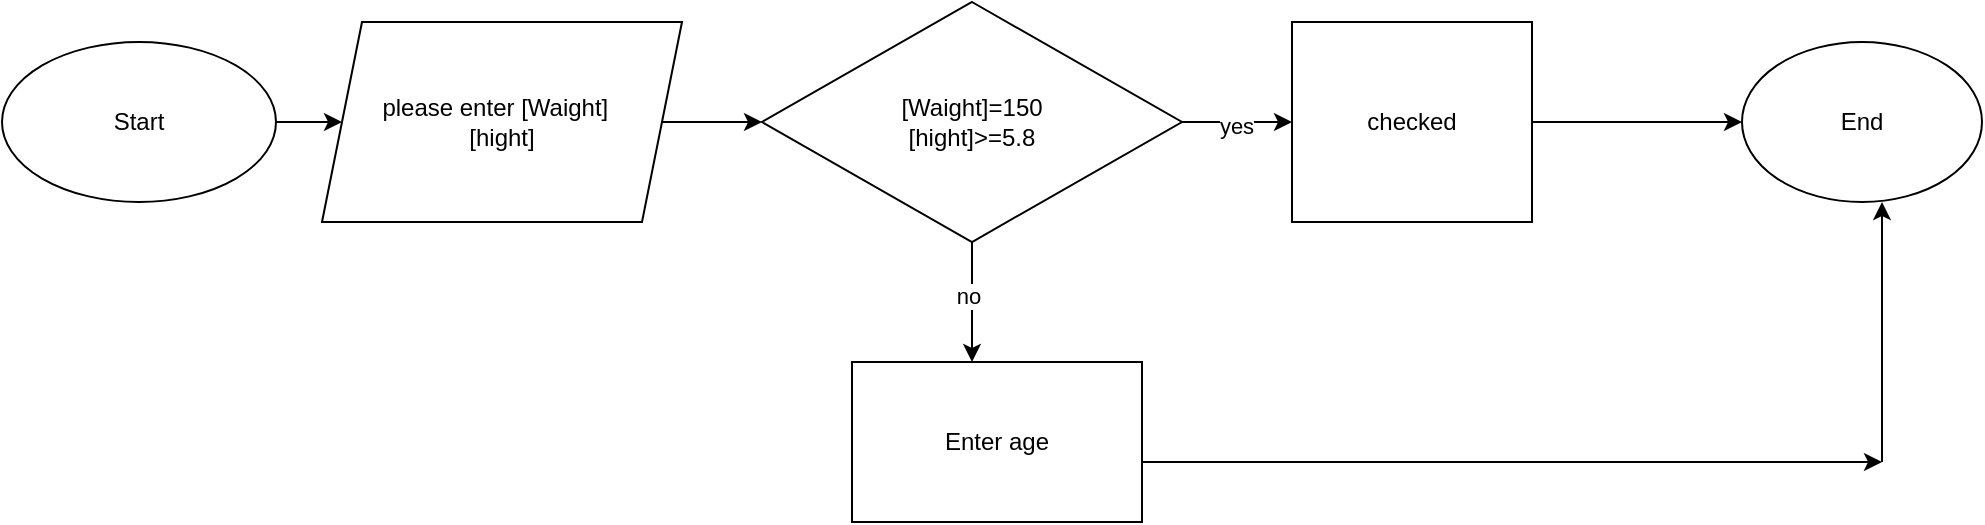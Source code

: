 <mxfile version="21.6.1" type="github">
  <diagram name="Page-1" id="KwJM2KQOn6n0R-xoqFV5">
    <mxGraphModel dx="1379" dy="788" grid="1" gridSize="10" guides="1" tooltips="1" connect="1" arrows="1" fold="1" page="1" pageScale="1" pageWidth="1100" pageHeight="850" math="0" shadow="0">
      <root>
        <mxCell id="0" />
        <mxCell id="1" parent="0" />
        <mxCell id="5baZk83p8Ui7-tpTMHxY-1" value="Start" style="ellipse;whiteSpace=wrap;html=1;" vertex="1" parent="1">
          <mxGeometry x="10" y="60" width="137" height="80" as="geometry" />
        </mxCell>
        <mxCell id="5baZk83p8Ui7-tpTMHxY-7" value="" style="endArrow=classic;html=1;rounded=0;exitX=1;exitY=0.5;exitDx=0;exitDy=0;" edge="1" parent="1" source="5baZk83p8Ui7-tpTMHxY-1" target="5baZk83p8Ui7-tpTMHxY-8">
          <mxGeometry width="50" height="50" relative="1" as="geometry">
            <mxPoint x="160" y="105" as="sourcePoint" />
            <mxPoint x="230" y="80" as="targetPoint" />
          </mxGeometry>
        </mxCell>
        <mxCell id="5baZk83p8Ui7-tpTMHxY-10" value="" style="edgeStyle=orthogonalEdgeStyle;rounded=0;orthogonalLoop=1;jettySize=auto;html=1;" edge="1" parent="1" source="5baZk83p8Ui7-tpTMHxY-8" target="5baZk83p8Ui7-tpTMHxY-9">
          <mxGeometry relative="1" as="geometry" />
        </mxCell>
        <mxCell id="5baZk83p8Ui7-tpTMHxY-8" value="please enter [Waight]&amp;nbsp;&amp;nbsp;&lt;br&gt;[hight]" style="shape=parallelogram;perimeter=parallelogramPerimeter;whiteSpace=wrap;html=1;fixedSize=1;" vertex="1" parent="1">
          <mxGeometry x="170" y="50" width="180" height="100" as="geometry" />
        </mxCell>
        <mxCell id="5baZk83p8Ui7-tpTMHxY-12" value="" style="edgeStyle=orthogonalEdgeStyle;rounded=0;orthogonalLoop=1;jettySize=auto;html=1;" edge="1" parent="1" source="5baZk83p8Ui7-tpTMHxY-9" target="5baZk83p8Ui7-tpTMHxY-11">
          <mxGeometry relative="1" as="geometry" />
        </mxCell>
        <mxCell id="5baZk83p8Ui7-tpTMHxY-28" value="yes" style="edgeLabel;html=1;align=center;verticalAlign=middle;resizable=0;points=[];" vertex="1" connectable="0" parent="5baZk83p8Ui7-tpTMHxY-12">
          <mxGeometry x="-0.018" y="-2" relative="1" as="geometry">
            <mxPoint as="offset" />
          </mxGeometry>
        </mxCell>
        <mxCell id="5baZk83p8Ui7-tpTMHxY-22" value="" style="edgeStyle=orthogonalEdgeStyle;rounded=0;orthogonalLoop=1;jettySize=auto;html=1;" edge="1" parent="1" source="5baZk83p8Ui7-tpTMHxY-9">
          <mxGeometry relative="1" as="geometry">
            <mxPoint x="495" y="220" as="targetPoint" />
          </mxGeometry>
        </mxCell>
        <mxCell id="5baZk83p8Ui7-tpTMHxY-29" value="no" style="edgeLabel;html=1;align=center;verticalAlign=middle;resizable=0;points=[];" vertex="1" connectable="0" parent="5baZk83p8Ui7-tpTMHxY-22">
          <mxGeometry x="-0.107" y="-2" relative="1" as="geometry">
            <mxPoint as="offset" />
          </mxGeometry>
        </mxCell>
        <mxCell id="5baZk83p8Ui7-tpTMHxY-9" value="[Waight]=150&lt;br&gt;[hight]&amp;gt;=5.8" style="rhombus;whiteSpace=wrap;html=1;" vertex="1" parent="1">
          <mxGeometry x="390" y="40" width="210" height="120" as="geometry" />
        </mxCell>
        <mxCell id="5baZk83p8Ui7-tpTMHxY-25" value="" style="edgeStyle=orthogonalEdgeStyle;rounded=0;orthogonalLoop=1;jettySize=auto;html=1;" edge="1" parent="1" source="5baZk83p8Ui7-tpTMHxY-11" target="5baZk83p8Ui7-tpTMHxY-24">
          <mxGeometry relative="1" as="geometry" />
        </mxCell>
        <mxCell id="5baZk83p8Ui7-tpTMHxY-11" value="checked" style="whiteSpace=wrap;html=1;" vertex="1" parent="1">
          <mxGeometry x="655" y="50" width="120" height="100" as="geometry" />
        </mxCell>
        <mxCell id="5baZk83p8Ui7-tpTMHxY-23" value="Enter age" style="rounded=0;whiteSpace=wrap;html=1;" vertex="1" parent="1">
          <mxGeometry x="435" y="220" width="145" height="80" as="geometry" />
        </mxCell>
        <mxCell id="5baZk83p8Ui7-tpTMHxY-24" value="End" style="ellipse;whiteSpace=wrap;html=1;" vertex="1" parent="1">
          <mxGeometry x="880" y="60" width="120" height="80" as="geometry" />
        </mxCell>
        <mxCell id="5baZk83p8Ui7-tpTMHxY-26" value="" style="endArrow=classic;html=1;rounded=0;" edge="1" parent="1">
          <mxGeometry width="50" height="50" relative="1" as="geometry">
            <mxPoint x="580" y="270" as="sourcePoint" />
            <mxPoint x="950" y="270" as="targetPoint" />
          </mxGeometry>
        </mxCell>
        <mxCell id="5baZk83p8Ui7-tpTMHxY-27" value="" style="endArrow=classic;html=1;rounded=0;" edge="1" parent="1">
          <mxGeometry width="50" height="50" relative="1" as="geometry">
            <mxPoint x="950" y="270" as="sourcePoint" />
            <mxPoint x="950" y="140" as="targetPoint" />
          </mxGeometry>
        </mxCell>
      </root>
    </mxGraphModel>
  </diagram>
</mxfile>

